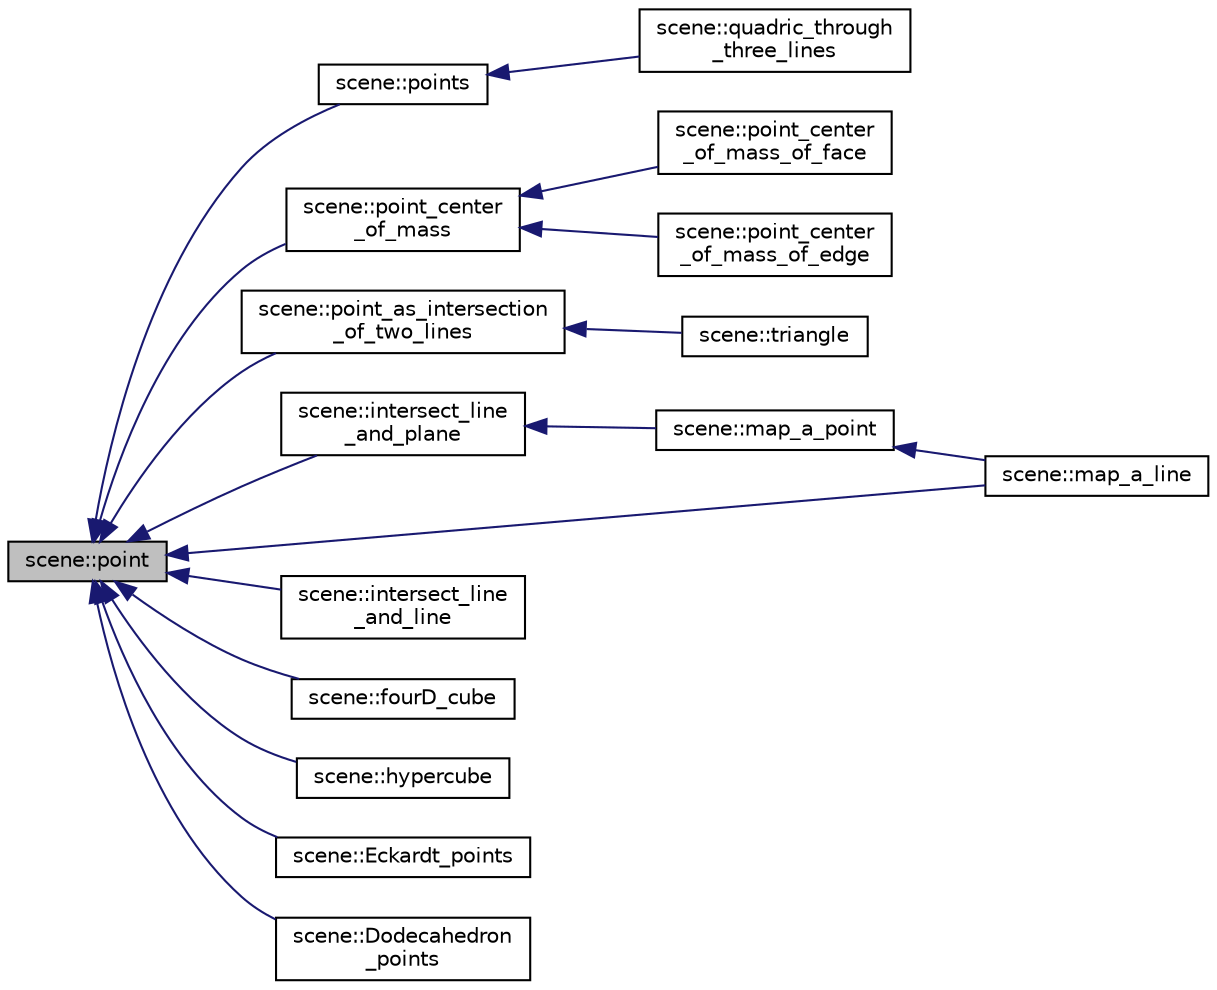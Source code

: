 digraph "scene::point"
{
  edge [fontname="Helvetica",fontsize="10",labelfontname="Helvetica",labelfontsize="10"];
  node [fontname="Helvetica",fontsize="10",shape=record];
  rankdir="LR";
  Node313 [label="scene::point",height=0.2,width=0.4,color="black", fillcolor="grey75", style="filled", fontcolor="black"];
  Node313 -> Node314 [dir="back",color="midnightblue",fontsize="10",style="solid",fontname="Helvetica"];
  Node314 [label="scene::points",height=0.2,width=0.4,color="black", fillcolor="white", style="filled",URL="$df/db1/classscene.html#a7d72e7ae84408f47940afbe834da210c"];
  Node314 -> Node315 [dir="back",color="midnightblue",fontsize="10",style="solid",fontname="Helvetica"];
  Node315 [label="scene::quadric_through\l_three_lines",height=0.2,width=0.4,color="black", fillcolor="white", style="filled",URL="$df/db1/classscene.html#aca9cd7feab41db8ceb41cd2dd848bda0"];
  Node313 -> Node316 [dir="back",color="midnightblue",fontsize="10",style="solid",fontname="Helvetica"];
  Node316 [label="scene::point_center\l_of_mass",height=0.2,width=0.4,color="black", fillcolor="white", style="filled",URL="$df/db1/classscene.html#a69714d3f4392e3a3de685f7276689e15"];
  Node316 -> Node317 [dir="back",color="midnightblue",fontsize="10",style="solid",fontname="Helvetica"];
  Node317 [label="scene::point_center\l_of_mass_of_face",height=0.2,width=0.4,color="black", fillcolor="white", style="filled",URL="$df/db1/classscene.html#a9815b1f5264343aa3527cbbb7a27b0ed"];
  Node316 -> Node318 [dir="back",color="midnightblue",fontsize="10",style="solid",fontname="Helvetica"];
  Node318 [label="scene::point_center\l_of_mass_of_edge",height=0.2,width=0.4,color="black", fillcolor="white", style="filled",URL="$df/db1/classscene.html#ac4341cda674606ca051b1f42a13e203d"];
  Node313 -> Node319 [dir="back",color="midnightblue",fontsize="10",style="solid",fontname="Helvetica"];
  Node319 [label="scene::point_as_intersection\l_of_two_lines",height=0.2,width=0.4,color="black", fillcolor="white", style="filled",URL="$df/db1/classscene.html#a5388dd7094fae8b0b0124555c6ab8abc"];
  Node319 -> Node320 [dir="back",color="midnightblue",fontsize="10",style="solid",fontname="Helvetica"];
  Node320 [label="scene::triangle",height=0.2,width=0.4,color="black", fillcolor="white", style="filled",URL="$df/db1/classscene.html#ac59563fef2509d30139596765dec7329"];
  Node313 -> Node321 [dir="back",color="midnightblue",fontsize="10",style="solid",fontname="Helvetica"];
  Node321 [label="scene::intersect_line\l_and_plane",height=0.2,width=0.4,color="black", fillcolor="white", style="filled",URL="$df/db1/classscene.html#a5f01de8cb1899fba6a91cc014c5fc68d"];
  Node321 -> Node322 [dir="back",color="midnightblue",fontsize="10",style="solid",fontname="Helvetica"];
  Node322 [label="scene::map_a_point",height=0.2,width=0.4,color="black", fillcolor="white", style="filled",URL="$df/db1/classscene.html#ac7e207e5fe33cc2f3c163d46a5b2ee44"];
  Node322 -> Node323 [dir="back",color="midnightblue",fontsize="10",style="solid",fontname="Helvetica"];
  Node323 [label="scene::map_a_line",height=0.2,width=0.4,color="black", fillcolor="white", style="filled",URL="$df/db1/classscene.html#a6e267a2f290520e5011bc9d86faca156"];
  Node313 -> Node324 [dir="back",color="midnightblue",fontsize="10",style="solid",fontname="Helvetica"];
  Node324 [label="scene::intersect_line\l_and_line",height=0.2,width=0.4,color="black", fillcolor="white", style="filled",URL="$df/db1/classscene.html#af99dad7c6b0d389a4cf3f790e0953084"];
  Node313 -> Node323 [dir="back",color="midnightblue",fontsize="10",style="solid",fontname="Helvetica"];
  Node313 -> Node325 [dir="back",color="midnightblue",fontsize="10",style="solid",fontname="Helvetica"];
  Node325 [label="scene::fourD_cube",height=0.2,width=0.4,color="black", fillcolor="white", style="filled",URL="$df/db1/classscene.html#ad8bb3c8f8cea3cedd5952d34d67b91a0"];
  Node313 -> Node326 [dir="back",color="midnightblue",fontsize="10",style="solid",fontname="Helvetica"];
  Node326 [label="scene::hypercube",height=0.2,width=0.4,color="black", fillcolor="white", style="filled",URL="$df/db1/classscene.html#a1200e448c2371ab44c612dcfd34c0eea"];
  Node313 -> Node327 [dir="back",color="midnightblue",fontsize="10",style="solid",fontname="Helvetica"];
  Node327 [label="scene::Eckardt_points",height=0.2,width=0.4,color="black", fillcolor="white", style="filled",URL="$df/db1/classscene.html#afe04404f00ca14def175de3da348b173"];
  Node313 -> Node328 [dir="back",color="midnightblue",fontsize="10",style="solid",fontname="Helvetica"];
  Node328 [label="scene::Dodecahedron\l_points",height=0.2,width=0.4,color="black", fillcolor="white", style="filled",URL="$df/db1/classscene.html#a8864b0d456e0d14ad2c7fdc09b03e998"];
}
